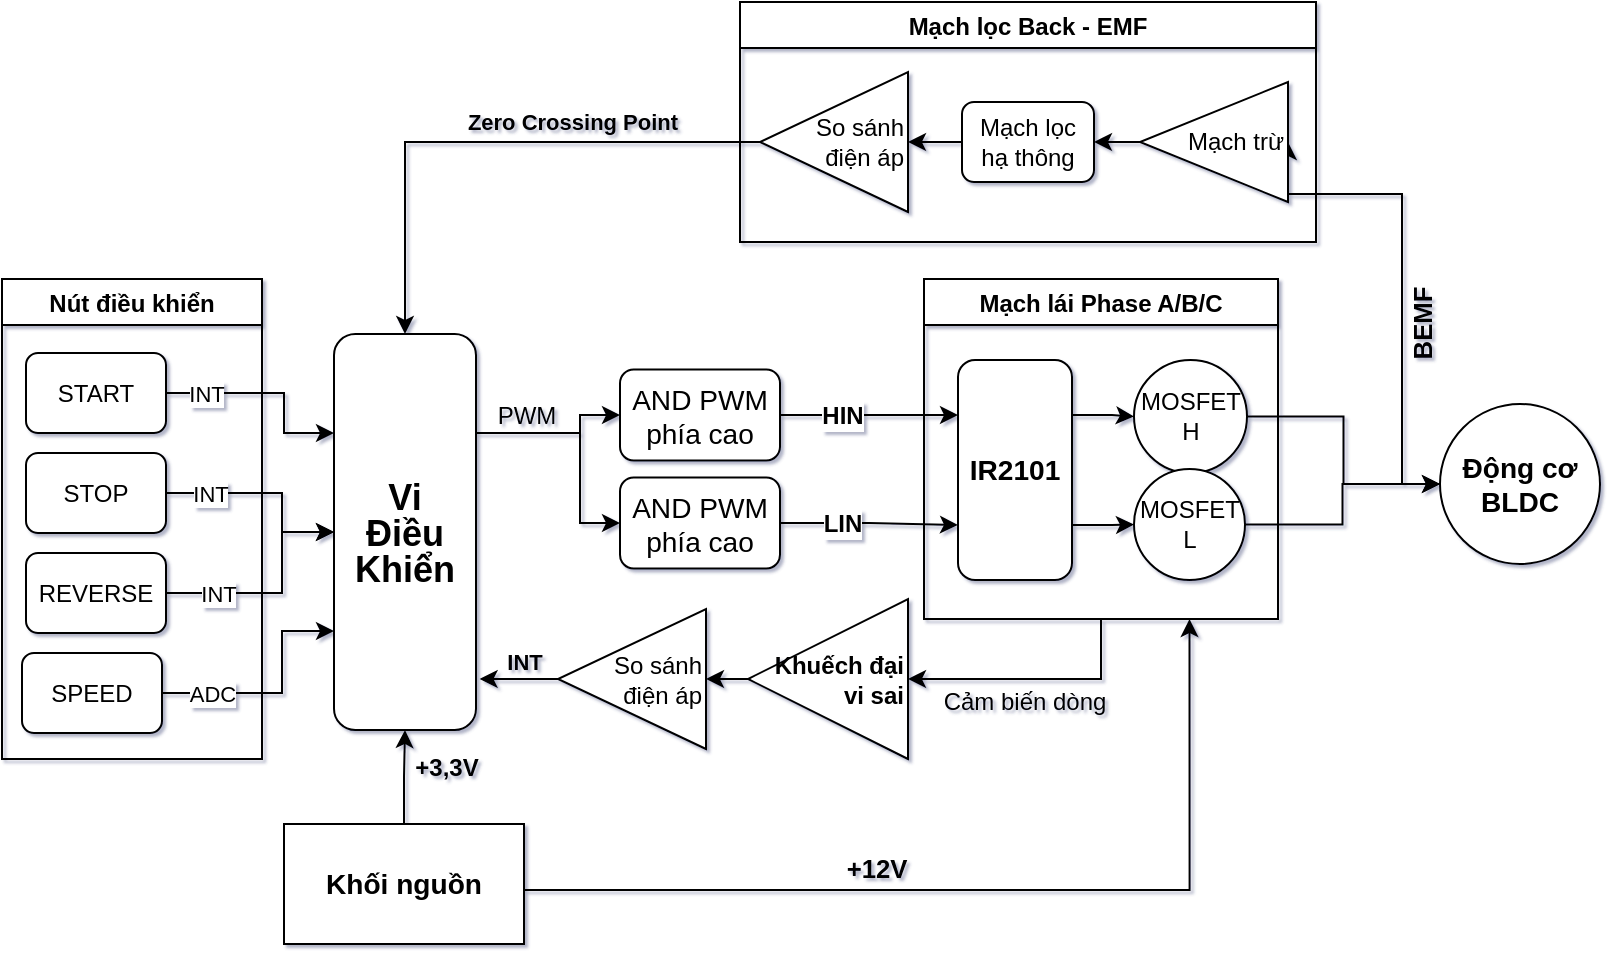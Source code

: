 <mxfile version="15.4.3" type="github">
  <diagram id="tt16CUAmKmsDfrhSTAVQ" name="Page-1">
    <mxGraphModel dx="888" dy="522" grid="0" gridSize="10" guides="1" tooltips="1" connect="1" arrows="1" fold="1" page="1" pageScale="1" pageWidth="827" pageHeight="1169" math="0" shadow="1">
      <root>
        <mxCell id="0" />
        <mxCell id="1" parent="0" />
        <mxCell id="V9NV4cRi3M5yUaqhrEHP-4" value="PWM" style="edgeStyle=orthogonalEdgeStyle;rounded=0;orthogonalLoop=1;jettySize=auto;html=1;exitX=1;exitY=0.25;exitDx=0;exitDy=0;entryX=0;entryY=0.5;entryDx=0;entryDy=0;fontSize=12;labelBackgroundColor=none;" edge="1" parent="1" source="aouQzcIuxVsfk-nvNX3M-3" target="aouQzcIuxVsfk-nvNX3M-26">
          <mxGeometry x="-0.389" y="9" relative="1" as="geometry">
            <Array as="points">
              <mxPoint x="303" y="322" />
              <mxPoint x="303" y="313" />
            </Array>
            <mxPoint as="offset" />
          </mxGeometry>
        </mxCell>
        <mxCell id="V9NV4cRi3M5yUaqhrEHP-6" style="edgeStyle=orthogonalEdgeStyle;rounded=0;orthogonalLoop=1;jettySize=auto;html=1;exitX=1;exitY=0.25;exitDx=0;exitDy=0;entryX=0;entryY=0.5;entryDx=0;entryDy=0;fontSize=12;" edge="1" parent="1" source="aouQzcIuxVsfk-nvNX3M-3" target="V9NV4cRi3M5yUaqhrEHP-1">
          <mxGeometry relative="1" as="geometry">
            <Array as="points">
              <mxPoint x="303" y="322" />
              <mxPoint x="303" y="367" />
            </Array>
          </mxGeometry>
        </mxCell>
        <mxCell id="aouQzcIuxVsfk-nvNX3M-3" value="&lt;h2 style=&quot;line-height: 1&quot;&gt;Vi&lt;br&gt;Điều&lt;br&gt;Khiển&lt;/h2&gt;" style="rounded=1;whiteSpace=wrap;html=1;" parent="1" vertex="1">
          <mxGeometry x="180" y="272" width="71" height="198" as="geometry" />
        </mxCell>
        <mxCell id="aouQzcIuxVsfk-nvNX3M-4" value="INT" style="edgeStyle=orthogonalEdgeStyle;rounded=0;orthogonalLoop=1;jettySize=auto;html=1;exitX=1;exitY=0.5;exitDx=0;exitDy=0;entryX=0;entryY=0.25;entryDx=0;entryDy=0;" parent="1" source="hExfQF_apJxOjdvna3_--15" target="aouQzcIuxVsfk-nvNX3M-3" edge="1">
          <mxGeometry x="-0.616" relative="1" as="geometry">
            <mxPoint as="offset" />
            <mxPoint x="110" y="309" as="sourcePoint" />
            <Array as="points">
              <mxPoint x="155" y="302" />
              <mxPoint x="155" y="322" />
            </Array>
            <mxPoint x="180" y="314" as="targetPoint" />
          </mxGeometry>
        </mxCell>
        <mxCell id="aouQzcIuxVsfk-nvNX3M-6" value="INT" style="edgeStyle=orthogonalEdgeStyle;rounded=0;orthogonalLoop=1;jettySize=auto;html=1;exitX=1;exitY=0.5;exitDx=0;exitDy=0;entryX=0;entryY=0.5;entryDx=0;entryDy=0;" parent="1" source="hExfQF_apJxOjdvna3_--14" target="aouQzcIuxVsfk-nvNX3M-3" edge="1">
          <mxGeometry x="-0.581" relative="1" as="geometry">
            <mxPoint x="180" y="364" as="targetPoint" />
            <mxPoint as="offset" />
            <mxPoint x="110" y="357" as="sourcePoint" />
            <Array as="points">
              <mxPoint x="154" y="352" />
              <mxPoint x="154" y="371" />
            </Array>
          </mxGeometry>
        </mxCell>
        <mxCell id="aouQzcIuxVsfk-nvNX3M-8" value="INT" style="edgeStyle=orthogonalEdgeStyle;rounded=0;orthogonalLoop=1;jettySize=auto;html=1;exitX=1;exitY=0.5;exitDx=0;exitDy=0;fontSize=11;entryX=0;entryY=0.5;entryDx=0;entryDy=0;" parent="1" source="hExfQF_apJxOjdvna3_--13" target="aouQzcIuxVsfk-nvNX3M-3" edge="1">
          <mxGeometry x="-0.543" relative="1" as="geometry">
            <mxPoint as="offset" />
            <mxPoint x="110" y="405" as="sourcePoint" />
            <Array as="points">
              <mxPoint x="154" y="402" />
              <mxPoint x="154" y="371" />
            </Array>
            <mxPoint x="170" y="402" as="targetPoint" />
          </mxGeometry>
        </mxCell>
        <mxCell id="aouQzcIuxVsfk-nvNX3M-10" value="ADC" style="edgeStyle=orthogonalEdgeStyle;rounded=0;orthogonalLoop=1;jettySize=auto;html=1;entryX=0;entryY=0.75;entryDx=0;entryDy=0;fontSize=11;exitX=1;exitY=0.5;exitDx=0;exitDy=0;" parent="1" source="hExfQF_apJxOjdvna3_--12" target="aouQzcIuxVsfk-nvNX3M-3" edge="1">
          <mxGeometry x="-0.583" relative="1" as="geometry">
            <mxPoint as="offset" />
            <mxPoint x="110" y="456" as="sourcePoint" />
            <Array as="points">
              <mxPoint x="154" y="452" />
              <mxPoint x="154" y="421" />
            </Array>
            <mxPoint x="180" y="413" as="targetPoint" />
          </mxGeometry>
        </mxCell>
        <mxCell id="aouQzcIuxVsfk-nvNX3M-13" value="&lt;h3&gt;Động cơ&lt;br&gt;BLDC&lt;/h3&gt;" style="ellipse;whiteSpace=wrap;html=1;aspect=fixed;" parent="1" vertex="1">
          <mxGeometry x="733" y="307" width="80" height="80" as="geometry" />
        </mxCell>
        <mxCell id="aouQzcIuxVsfk-nvNX3M-14" value="&lt;h3 style=&quot;font-size: 12px&quot;&gt;+3,3V&lt;/h3&gt;" style="edgeStyle=orthogonalEdgeStyle;rounded=0;orthogonalLoop=1;jettySize=auto;html=1;exitX=0.5;exitY=0;exitDx=0;exitDy=0;entryX=0.5;entryY=1;entryDx=0;entryDy=0;verticalAlign=middle;horizontal=1;labelBackgroundColor=none;fontSize=11;" parent="1" source="aouQzcIuxVsfk-nvNX3M-16" target="aouQzcIuxVsfk-nvNX3M-3" edge="1">
          <mxGeometry x="0.2" y="-20" relative="1" as="geometry">
            <mxPoint as="offset" />
          </mxGeometry>
        </mxCell>
        <mxCell id="aouQzcIuxVsfk-nvNX3M-15" value="&lt;h3&gt;+12V&lt;/h3&gt;" style="edgeStyle=orthogonalEdgeStyle;rounded=0;orthogonalLoop=1;jettySize=auto;html=1;exitX=1;exitY=0.5;exitDx=0;exitDy=0;labelBackgroundColor=none;entryX=0.75;entryY=1;entryDx=0;entryDy=0;" parent="1" source="aouQzcIuxVsfk-nvNX3M-16" target="aouQzcIuxVsfk-nvNX3M-17" edge="1">
          <mxGeometry x="-0.24" y="11" relative="1" as="geometry">
            <mxPoint as="offset" />
            <mxPoint x="604" y="506" as="targetPoint" />
            <Array as="points">
              <mxPoint x="275" y="550" />
              <mxPoint x="608" y="550" />
            </Array>
          </mxGeometry>
        </mxCell>
        <mxCell id="aouQzcIuxVsfk-nvNX3M-16" value="&lt;h3&gt;Khối nguồn&lt;/h3&gt;" style="rounded=0;whiteSpace=wrap;html=1;" parent="1" vertex="1">
          <mxGeometry x="155" y="517" width="120" height="60" as="geometry" />
        </mxCell>
        <mxCell id="hExfQF_apJxOjdvna3_--9" value="Cảm biến dòng" style="edgeStyle=orthogonalEdgeStyle;rounded=0;orthogonalLoop=1;jettySize=auto;html=1;entryX=0;entryY=0.5;entryDx=0;entryDy=0;fontSize=12;exitX=0.5;exitY=1;exitDx=0;exitDy=0;labelBackgroundColor=none;" parent="1" source="aouQzcIuxVsfk-nvNX3M-17" target="hExfQF_apJxOjdvna3_--5" edge="1">
          <mxGeometry x="0.083" y="11" relative="1" as="geometry">
            <Array as="points">
              <mxPoint x="564" y="445" />
            </Array>
            <mxPoint as="offset" />
          </mxGeometry>
        </mxCell>
        <mxCell id="aouQzcIuxVsfk-nvNX3M-17" value="Mạch lái Phase A/B/C" style="swimlane;startSize=23;" parent="1" vertex="1">
          <mxGeometry x="475" y="244.5" width="177" height="170" as="geometry" />
        </mxCell>
        <mxCell id="V9NV4cRi3M5yUaqhrEHP-15" style="edgeStyle=orthogonalEdgeStyle;rounded=0;orthogonalLoop=1;jettySize=auto;html=1;exitX=1;exitY=0.75;exitDx=0;exitDy=0;labelBackgroundColor=none;fontSize=11;" edge="1" parent="aouQzcIuxVsfk-nvNX3M-17" source="aouQzcIuxVsfk-nvNX3M-20" target="aouQzcIuxVsfk-nvNX3M-22">
          <mxGeometry relative="1" as="geometry" />
        </mxCell>
        <mxCell id="V9NV4cRi3M5yUaqhrEHP-16" style="edgeStyle=orthogonalEdgeStyle;rounded=0;orthogonalLoop=1;jettySize=auto;html=1;exitX=1;exitY=0.25;exitDx=0;exitDy=0;labelBackgroundColor=none;fontSize=11;" edge="1" parent="aouQzcIuxVsfk-nvNX3M-17" source="aouQzcIuxVsfk-nvNX3M-20" target="aouQzcIuxVsfk-nvNX3M-21">
          <mxGeometry relative="1" as="geometry" />
        </mxCell>
        <mxCell id="aouQzcIuxVsfk-nvNX3M-20" value="&lt;h3&gt;IR2101&lt;/h3&gt;" style="rounded=1;whiteSpace=wrap;html=1;" parent="aouQzcIuxVsfk-nvNX3M-17" vertex="1">
          <mxGeometry x="17" y="40.5" width="57" height="110" as="geometry" />
        </mxCell>
        <mxCell id="aouQzcIuxVsfk-nvNX3M-21" value="MOSFET&lt;br&gt;H" style="ellipse;whiteSpace=wrap;html=1;aspect=fixed;" parent="aouQzcIuxVsfk-nvNX3M-17" vertex="1">
          <mxGeometry x="105" y="40.5" width="56.5" height="56.5" as="geometry" />
        </mxCell>
        <mxCell id="aouQzcIuxVsfk-nvNX3M-22" value="MOSFET&lt;br&gt;L" style="ellipse;whiteSpace=wrap;html=1;aspect=fixed;" parent="aouQzcIuxVsfk-nvNX3M-17" vertex="1">
          <mxGeometry x="105" y="95" width="55.5" height="55.5" as="geometry" />
        </mxCell>
        <mxCell id="aouQzcIuxVsfk-nvNX3M-25" value="HIN" style="edgeStyle=orthogonalEdgeStyle;rounded=0;orthogonalLoop=1;jettySize=auto;html=1;entryX=0;entryY=0.25;entryDx=0;entryDy=0;fontSize=12;fontStyle=1" parent="1" source="aouQzcIuxVsfk-nvNX3M-26" target="aouQzcIuxVsfk-nvNX3M-20" edge="1">
          <mxGeometry x="-0.318" relative="1" as="geometry">
            <mxPoint as="offset" />
          </mxGeometry>
        </mxCell>
        <mxCell id="aouQzcIuxVsfk-nvNX3M-26" value="&lt;h3&gt;&lt;span style=&quot;font-weight: normal&quot;&gt;AND PWM phía cao&lt;/span&gt;&lt;/h3&gt;" style="rounded=1;whiteSpace=wrap;html=1;" parent="1" vertex="1">
          <mxGeometry x="323" y="289.75" width="80" height="45.5" as="geometry" />
        </mxCell>
        <mxCell id="aouQzcIuxVsfk-nvNX3M-27" value="&lt;h3&gt;BEMF&lt;/h3&gt;" style="endArrow=classic;html=1;rounded=0;edgeStyle=orthogonalEdgeStyle;entryX=0;entryY=0.5;entryDx=0;entryDy=0;labelBackgroundColor=none;horizontal=0;exitX=0;exitY=0.5;exitDx=0;exitDy=0;" parent="1" source="aouQzcIuxVsfk-nvNX3M-13" target="aouQzcIuxVsfk-nvNX3M-29" edge="1">
          <mxGeometry x="-0.189" y="-10" width="50" height="50" relative="1" as="geometry">
            <mxPoint x="761" y="207" as="sourcePoint" />
            <mxPoint x="684" y="180.5" as="targetPoint" />
            <Array as="points">
              <mxPoint x="714" y="347" />
              <mxPoint x="714" y="202" />
              <mxPoint x="657" y="202" />
            </Array>
            <mxPoint y="1" as="offset" />
          </mxGeometry>
        </mxCell>
        <mxCell id="aouQzcIuxVsfk-nvNX3M-28" value="Mạch lọc Back - EMF" style="swimlane;" parent="1" vertex="1">
          <mxGeometry x="383" y="106" width="288" height="120" as="geometry" />
        </mxCell>
        <mxCell id="aouQzcIuxVsfk-nvNX3M-32" style="edgeStyle=orthogonalEdgeStyle;rounded=0;orthogonalLoop=1;jettySize=auto;html=1;exitX=1;exitY=0.5;exitDx=0;exitDy=0;entryX=1;entryY=0.5;entryDx=0;entryDy=0;" parent="aouQzcIuxVsfk-nvNX3M-28" source="aouQzcIuxVsfk-nvNX3M-29" target="aouQzcIuxVsfk-nvNX3M-31" edge="1">
          <mxGeometry relative="1" as="geometry" />
        </mxCell>
        <mxCell id="aouQzcIuxVsfk-nvNX3M-29" value="Mạch trừ" style="triangle;whiteSpace=wrap;html=1;direction=west;align=right;" parent="aouQzcIuxVsfk-nvNX3M-28" vertex="1">
          <mxGeometry x="200" y="40" width="74" height="60" as="geometry" />
        </mxCell>
        <mxCell id="aouQzcIuxVsfk-nvNX3M-35" style="edgeStyle=orthogonalEdgeStyle;rounded=0;orthogonalLoop=1;jettySize=auto;html=1;exitX=0;exitY=0.5;exitDx=0;exitDy=0;entryX=0;entryY=0.5;entryDx=0;entryDy=0;" parent="aouQzcIuxVsfk-nvNX3M-28" source="aouQzcIuxVsfk-nvNX3M-31" target="aouQzcIuxVsfk-nvNX3M-34" edge="1">
          <mxGeometry relative="1" as="geometry" />
        </mxCell>
        <mxCell id="aouQzcIuxVsfk-nvNX3M-31" value="Mạch lọc hạ thông" style="rounded=1;whiteSpace=wrap;html=1;" parent="aouQzcIuxVsfk-nvNX3M-28" vertex="1">
          <mxGeometry x="111" y="50" width="66" height="40" as="geometry" />
        </mxCell>
        <mxCell id="aouQzcIuxVsfk-nvNX3M-34" value="So sánh &lt;br&gt;điện áp" style="triangle;whiteSpace=wrap;html=1;direction=west;align=right;" parent="aouQzcIuxVsfk-nvNX3M-28" vertex="1">
          <mxGeometry x="10" y="35" width="74" height="70" as="geometry" />
        </mxCell>
        <mxCell id="aouQzcIuxVsfk-nvNX3M-36" value="&lt;h4&gt;Zero Crossing Point&lt;/h4&gt;" style="edgeStyle=orthogonalEdgeStyle;rounded=0;orthogonalLoop=1;jettySize=auto;html=1;exitX=1;exitY=0.5;exitDx=0;exitDy=0;entryX=0.5;entryY=0;entryDx=0;entryDy=0;labelBackgroundColor=none;" parent="1" source="aouQzcIuxVsfk-nvNX3M-34" target="aouQzcIuxVsfk-nvNX3M-3" edge="1">
          <mxGeometry x="-0.308" y="-10" relative="1" as="geometry">
            <mxPoint as="offset" />
          </mxGeometry>
        </mxCell>
        <mxCell id="V9NV4cRi3M5yUaqhrEHP-8" style="edgeStyle=orthogonalEdgeStyle;rounded=0;orthogonalLoop=1;jettySize=auto;html=1;exitX=1;exitY=0.5;exitDx=0;exitDy=0;entryX=0;entryY=0.5;entryDx=0;entryDy=0;labelBackgroundColor=none;fontSize=11;" edge="1" parent="1" source="hExfQF_apJxOjdvna3_--5" target="V9NV4cRi3M5yUaqhrEHP-7">
          <mxGeometry relative="1" as="geometry" />
        </mxCell>
        <mxCell id="hExfQF_apJxOjdvna3_--5" value="&lt;b&gt;Khuếch đại&lt;br&gt;vi sai&lt;/b&gt;" style="triangle;whiteSpace=wrap;html=1;fontSize=12;direction=west;align=right;" parent="1" vertex="1">
          <mxGeometry x="387" y="404.5" width="80" height="80" as="geometry" />
        </mxCell>
        <mxCell id="hExfQF_apJxOjdvna3_--11" value="Nút điều khiển" style="swimlane;" parent="1" vertex="1">
          <mxGeometry x="14" y="244.5" width="130" height="240" as="geometry">
            <mxRectangle x="14" y="252" width="110" height="23" as="alternateBounds" />
          </mxGeometry>
        </mxCell>
        <mxCell id="hExfQF_apJxOjdvna3_--12" value="SPEED" style="rounded=1;whiteSpace=wrap;html=1;" parent="hExfQF_apJxOjdvna3_--11" vertex="1">
          <mxGeometry x="10" y="187" width="70" height="40" as="geometry" />
        </mxCell>
        <mxCell id="hExfQF_apJxOjdvna3_--13" value="REVERSE" style="rounded=1;whiteSpace=wrap;html=1;" parent="hExfQF_apJxOjdvna3_--11" vertex="1">
          <mxGeometry x="12" y="137" width="70" height="40" as="geometry" />
        </mxCell>
        <mxCell id="hExfQF_apJxOjdvna3_--14" value="STOP" style="rounded=1;whiteSpace=wrap;html=1;" parent="hExfQF_apJxOjdvna3_--11" vertex="1">
          <mxGeometry x="12" y="87" width="70" height="40" as="geometry" />
        </mxCell>
        <mxCell id="hExfQF_apJxOjdvna3_--15" value="START" style="rounded=1;whiteSpace=wrap;html=1;" parent="hExfQF_apJxOjdvna3_--11" vertex="1">
          <mxGeometry x="12" y="37" width="70" height="40" as="geometry" />
        </mxCell>
        <mxCell id="V9NV4cRi3M5yUaqhrEHP-3" value="&lt;font style=&quot;font-size: 12px&quot;&gt;&lt;b&gt;LIN&lt;/b&gt;&lt;/font&gt;" style="edgeStyle=orthogonalEdgeStyle;rounded=0;orthogonalLoop=1;jettySize=auto;html=1;entryX=0;entryY=0.75;entryDx=0;entryDy=0;" edge="1" parent="1" source="V9NV4cRi3M5yUaqhrEHP-1" target="aouQzcIuxVsfk-nvNX3M-20">
          <mxGeometry x="-0.308" relative="1" as="geometry">
            <mxPoint as="offset" />
          </mxGeometry>
        </mxCell>
        <mxCell id="V9NV4cRi3M5yUaqhrEHP-1" value="&lt;h3&gt;&lt;span style=&quot;font-weight: normal&quot;&gt;AND PWM phía cao&lt;/span&gt;&lt;/h3&gt;" style="rounded=1;whiteSpace=wrap;html=1;fontStyle=0" vertex="1" parent="1">
          <mxGeometry x="323" y="343.75" width="80" height="45.5" as="geometry" />
        </mxCell>
        <mxCell id="V9NV4cRi3M5yUaqhrEHP-9" value="INT" style="edgeStyle=orthogonalEdgeStyle;rounded=0;orthogonalLoop=1;jettySize=auto;html=1;exitX=1;exitY=0.5;exitDx=0;exitDy=0;entryX=1.025;entryY=0.869;entryDx=0;entryDy=0;entryPerimeter=0;labelBackgroundColor=none;fontSize=11;fontStyle=1" edge="1" parent="1" source="V9NV4cRi3M5yUaqhrEHP-7" target="aouQzcIuxVsfk-nvNX3M-3">
          <mxGeometry x="-0.142" y="-9" relative="1" as="geometry">
            <mxPoint as="offset" />
          </mxGeometry>
        </mxCell>
        <mxCell id="V9NV4cRi3M5yUaqhrEHP-7" value="So sánh &lt;br&gt;điện áp" style="triangle;whiteSpace=wrap;html=1;direction=west;align=right;" vertex="1" parent="1">
          <mxGeometry x="292" y="409.5" width="74" height="70" as="geometry" />
        </mxCell>
        <mxCell id="V9NV4cRi3M5yUaqhrEHP-17" value="" style="edgeStyle=orthogonalEdgeStyle;rounded=0;orthogonalLoop=1;jettySize=auto;html=1;labelBackgroundColor=none;fontSize=11;" edge="1" parent="1" source="aouQzcIuxVsfk-nvNX3M-21" target="aouQzcIuxVsfk-nvNX3M-13">
          <mxGeometry relative="1" as="geometry" />
        </mxCell>
        <mxCell id="V9NV4cRi3M5yUaqhrEHP-18" style="edgeStyle=orthogonalEdgeStyle;rounded=0;orthogonalLoop=1;jettySize=auto;html=1;exitX=1;exitY=0.5;exitDx=0;exitDy=0;entryX=0;entryY=0.5;entryDx=0;entryDy=0;labelBackgroundColor=none;fontSize=11;" edge="1" parent="1" source="aouQzcIuxVsfk-nvNX3M-22" target="aouQzcIuxVsfk-nvNX3M-13">
          <mxGeometry relative="1" as="geometry" />
        </mxCell>
      </root>
    </mxGraphModel>
  </diagram>
</mxfile>
